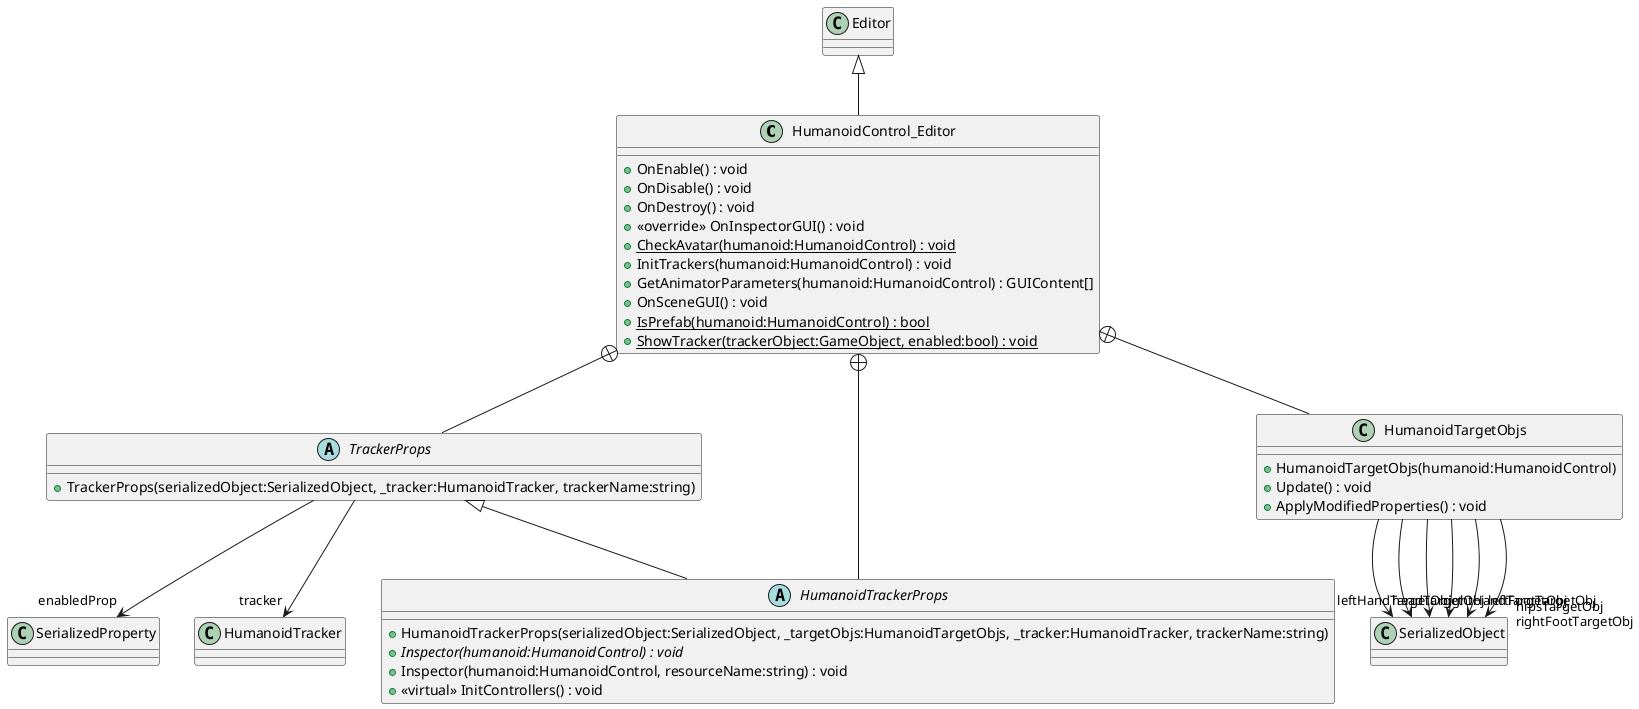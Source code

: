 @startuml
class HumanoidControl_Editor {
    + OnEnable() : void
    + OnDisable() : void
    + OnDestroy() : void
    + <<override>> OnInspectorGUI() : void
    + {static} CheckAvatar(humanoid:HumanoidControl) : void
    + InitTrackers(humanoid:HumanoidControl) : void
    + GetAnimatorParameters(humanoid:HumanoidControl) : GUIContent[]
    + OnSceneGUI() : void
    + {static} IsPrefab(humanoid:HumanoidControl) : bool
    + {static} ShowTracker(trackerObject:GameObject, enabled:bool) : void
}
abstract class TrackerProps {
    + TrackerProps(serializedObject:SerializedObject, _tracker:HumanoidTracker, trackerName:string)
}
class HumanoidTargetObjs {
    + HumanoidTargetObjs(humanoid:HumanoidControl)
    + Update() : void
    + ApplyModifiedProperties() : void
}
abstract class HumanoidTrackerProps {
    + HumanoidTrackerProps(serializedObject:SerializedObject, _targetObjs:HumanoidTargetObjs, _tracker:HumanoidTracker, trackerName:string)
    + {abstract} Inspector(humanoid:HumanoidControl) : void
    + Inspector(humanoid:HumanoidControl, resourceName:string) : void
    + <<virtual>> InitControllers() : void
}
Editor <|-- HumanoidControl_Editor
HumanoidControl_Editor +-- TrackerProps
TrackerProps --> "enabledProp" SerializedProperty
TrackerProps --> "tracker" HumanoidTracker
HumanoidControl_Editor +-- HumanoidTargetObjs
HumanoidTargetObjs --> "headTargetObj" SerializedObject
HumanoidTargetObjs --> "leftHandTargetObj" SerializedObject
HumanoidTargetObjs --> "rightHandTargetObj" SerializedObject
HumanoidTargetObjs --> "hipsTargetObj" SerializedObject
HumanoidTargetObjs --> "leftFootTargetObj" SerializedObject
HumanoidTargetObjs --> "rightFootTargetObj" SerializedObject
HumanoidControl_Editor +-- HumanoidTrackerProps
TrackerProps <|-- HumanoidTrackerProps
@enduml
